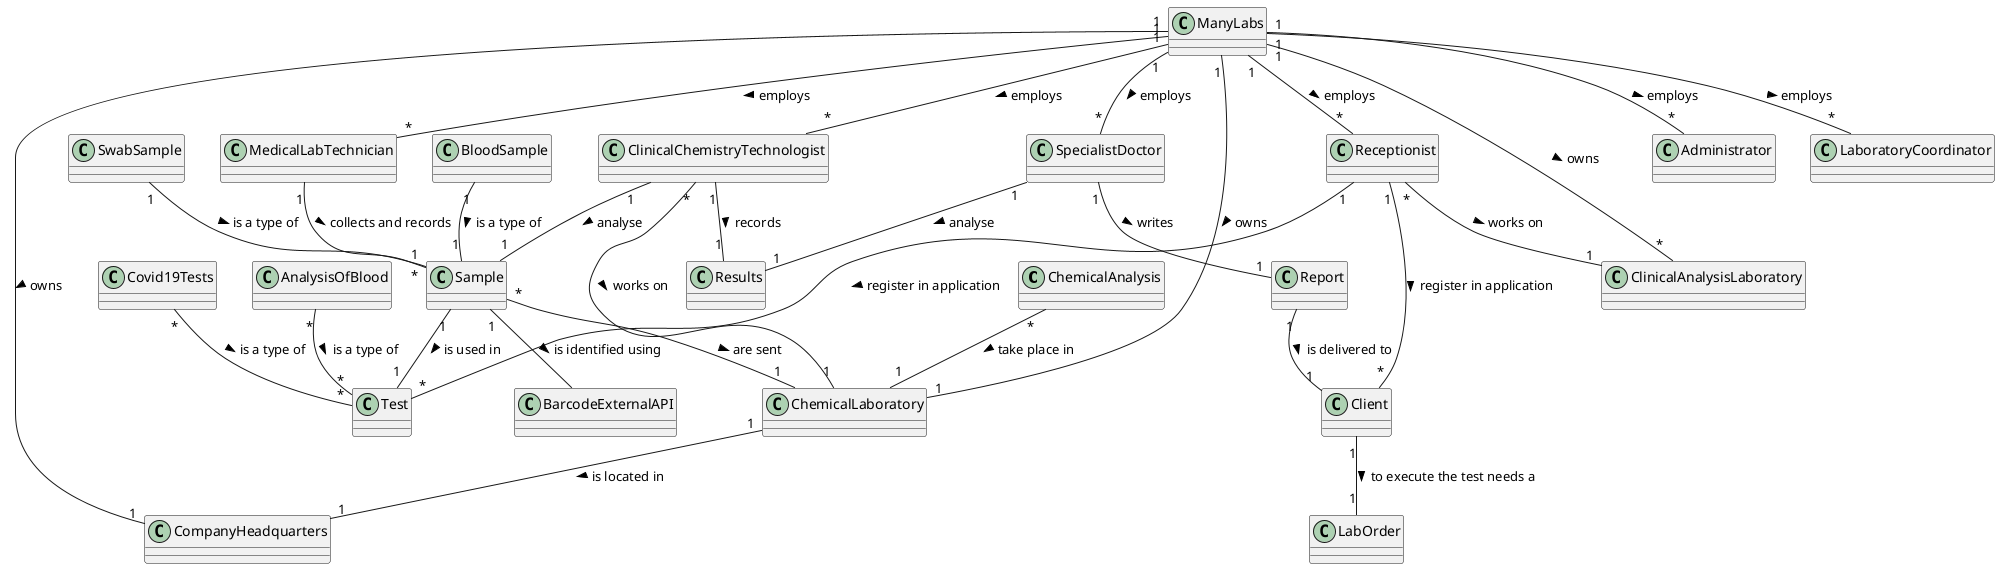 @startuml
'https://plantuml.com/class-diagram

class ChemicalAnalysis{
}
class Test{
}
class Sample{
}
class Covid19Tests{
}
class AnalysisOfBlood{
}
class Client{
}
class Receptionist{
}
class MedicalLabTechnician{
}
class SpecialistDoctor{
}
class Administrator{
}
class ClinicalChemistryTechnologist{
}
class LaboratoryCoordinator{
}
class ClinicalAnalysisLaboratory{
}
class ChemicalLaboratory{
}
class CompanyHeadquarters{
}
class ChemicalAnalysis{
}
class BloodSample{
}
class SwabSample{
}
class ManyLabs{
}
class BarcodeExternalAPI{
}
class LabOrder{
}
class Results{
}
class Report{
}


ManyLabs "1" -- "*" ClinicalAnalysisLaboratory: owns >
ManyLabs "1" -- "1" ChemicalLaboratory: owns >
ManyLabs "1" -- "1" CompanyHeadquarters: owns >
ManyLabs "1" -- "*" Receptionist: employs  >
ManyLabs "1" -- "*" MedicalLabTechnician: employs >
ManyLabs "1" -- "*" SpecialistDoctor: employs >
ManyLabs "1" -- "*" Administrator: employs >
ManyLabs "1" -- "*" ClinicalChemistryTechnologist: employs >
ManyLabs "1" -- "*" LaboratoryCoordinator: employs >
Client "1" -- "1" LabOrder: to execute the test needs a  >
BloodSample "1" -- "1" Sample: is a type of >
SwabSample "1" -- "1" Sample: is a type of >
ChemicalLaboratory "1" -- "1" CompanyHeadquarters: is located in >
Receptionist "*" -- "1" ClinicalAnalysisLaboratory: works on >
Receptionist "1" -- "*" Test: register in application >
Receptionist "1" -- "*" Client: register in application >
MedicalLabTechnician "1" -- "*" Sample: collects and records >
SpecialistDoctor "1" -- "1" Report: writes >
SpecialistDoctor "1" -- "1" Results: analyse >
Sample "*" -- "1" ChemicalLaboratory: are sent >
ClinicalChemistryTechnologist "1" -- "1" Sample : analyse >
ClinicalChemistryTechnologist "1" -- "1" Results : records >
ClinicalChemistryTechnologist "*" -- "1" ChemicalLaboratory : works on >
AnalysisOfBlood "*" -- "*" Test : is a type of >
Covid19Tests "*" -- "*" Test : is a type of >
Sample "1" -- "1" Test : is used in >
Report "1" -- "1" Client : is delivered to >
ChemicalAnalysis "*" -- "1" ChemicalLaboratory : take place in >
Sample "1" -- BarcodeExternalAPI : is identified using >

@enduml